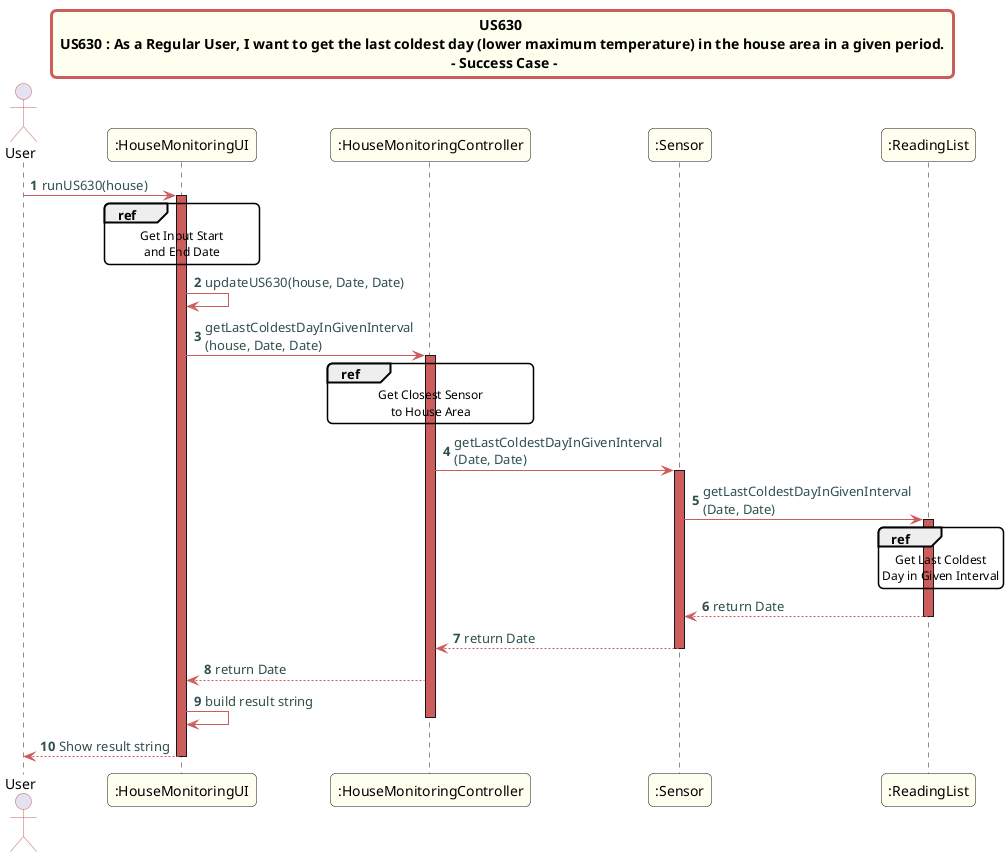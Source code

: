 @startuml
skinparam titleBorderRoundCorner 10
skinparam titleBorderThickness 3
skinparam titleBorderColor indianred
skinparam titleBackgroundColor ivory
skinparam FontName quicksand
skinparam actor {
  BorderColor indianred
  }
skinparam sequence {
  LifeLineBackgroundColor indianred
  ParticipantBackgroundColor ivory
}
skinparam roundcorner 10
skinparam component {
  arrowThickness 1
  ArrowFontName Verdana
  ArrowColor indianred
  ArrowFontColor darkslategrey
}
title US630 \n US630 : As a Regular User, I want to get the last coldest day (lower maximum temperature) in the house area in a given period. \n - Success Case -
autonumber
actor User
User -> ":HouseMonitoringUI": runUS630(house)
activate ":HouseMonitoringUI"
ref over ":HouseMonitoringUI"
Get Input Start
and End Date
end ref
":HouseMonitoringUI" -> ":HouseMonitoringUI": updateUS630(house, Date, Date)
":HouseMonitoringUI" -> ":HouseMonitoringController": getLastColdestDayInGivenInterval\n(house, Date, Date)
ref over ":HouseMonitoringController"
Get Closest Sensor
to House Area
end ref
activate ":HouseMonitoringController"
":HouseMonitoringController" -> ":Sensor": getLastColdestDayInGivenInterval\n(Date, Date)
activate ":Sensor"
":Sensor" -> ":ReadingList": getLastColdestDayInGivenInterval\n(Date, Date)
activate ":ReadingList"
ref over ":ReadingList"
Get Last Coldest
Day in Given Interval
end ref
":ReadingList" --> ":Sensor": return Date
deactivate ":ReadingList"
":Sensor" --> ":HouseMonitoringController": return Date
deactivate ":Sensor"
":HouseMonitoringController" --> ":HouseMonitoringUI": return Date
":HouseMonitoringUI" -> ":HouseMonitoringUI": build result string
deactivate ":HouseMonitoringController"
":HouseMonitoringUI" --> User: Show result string
deactivate ":HouseMonitoringUI"
@enduml